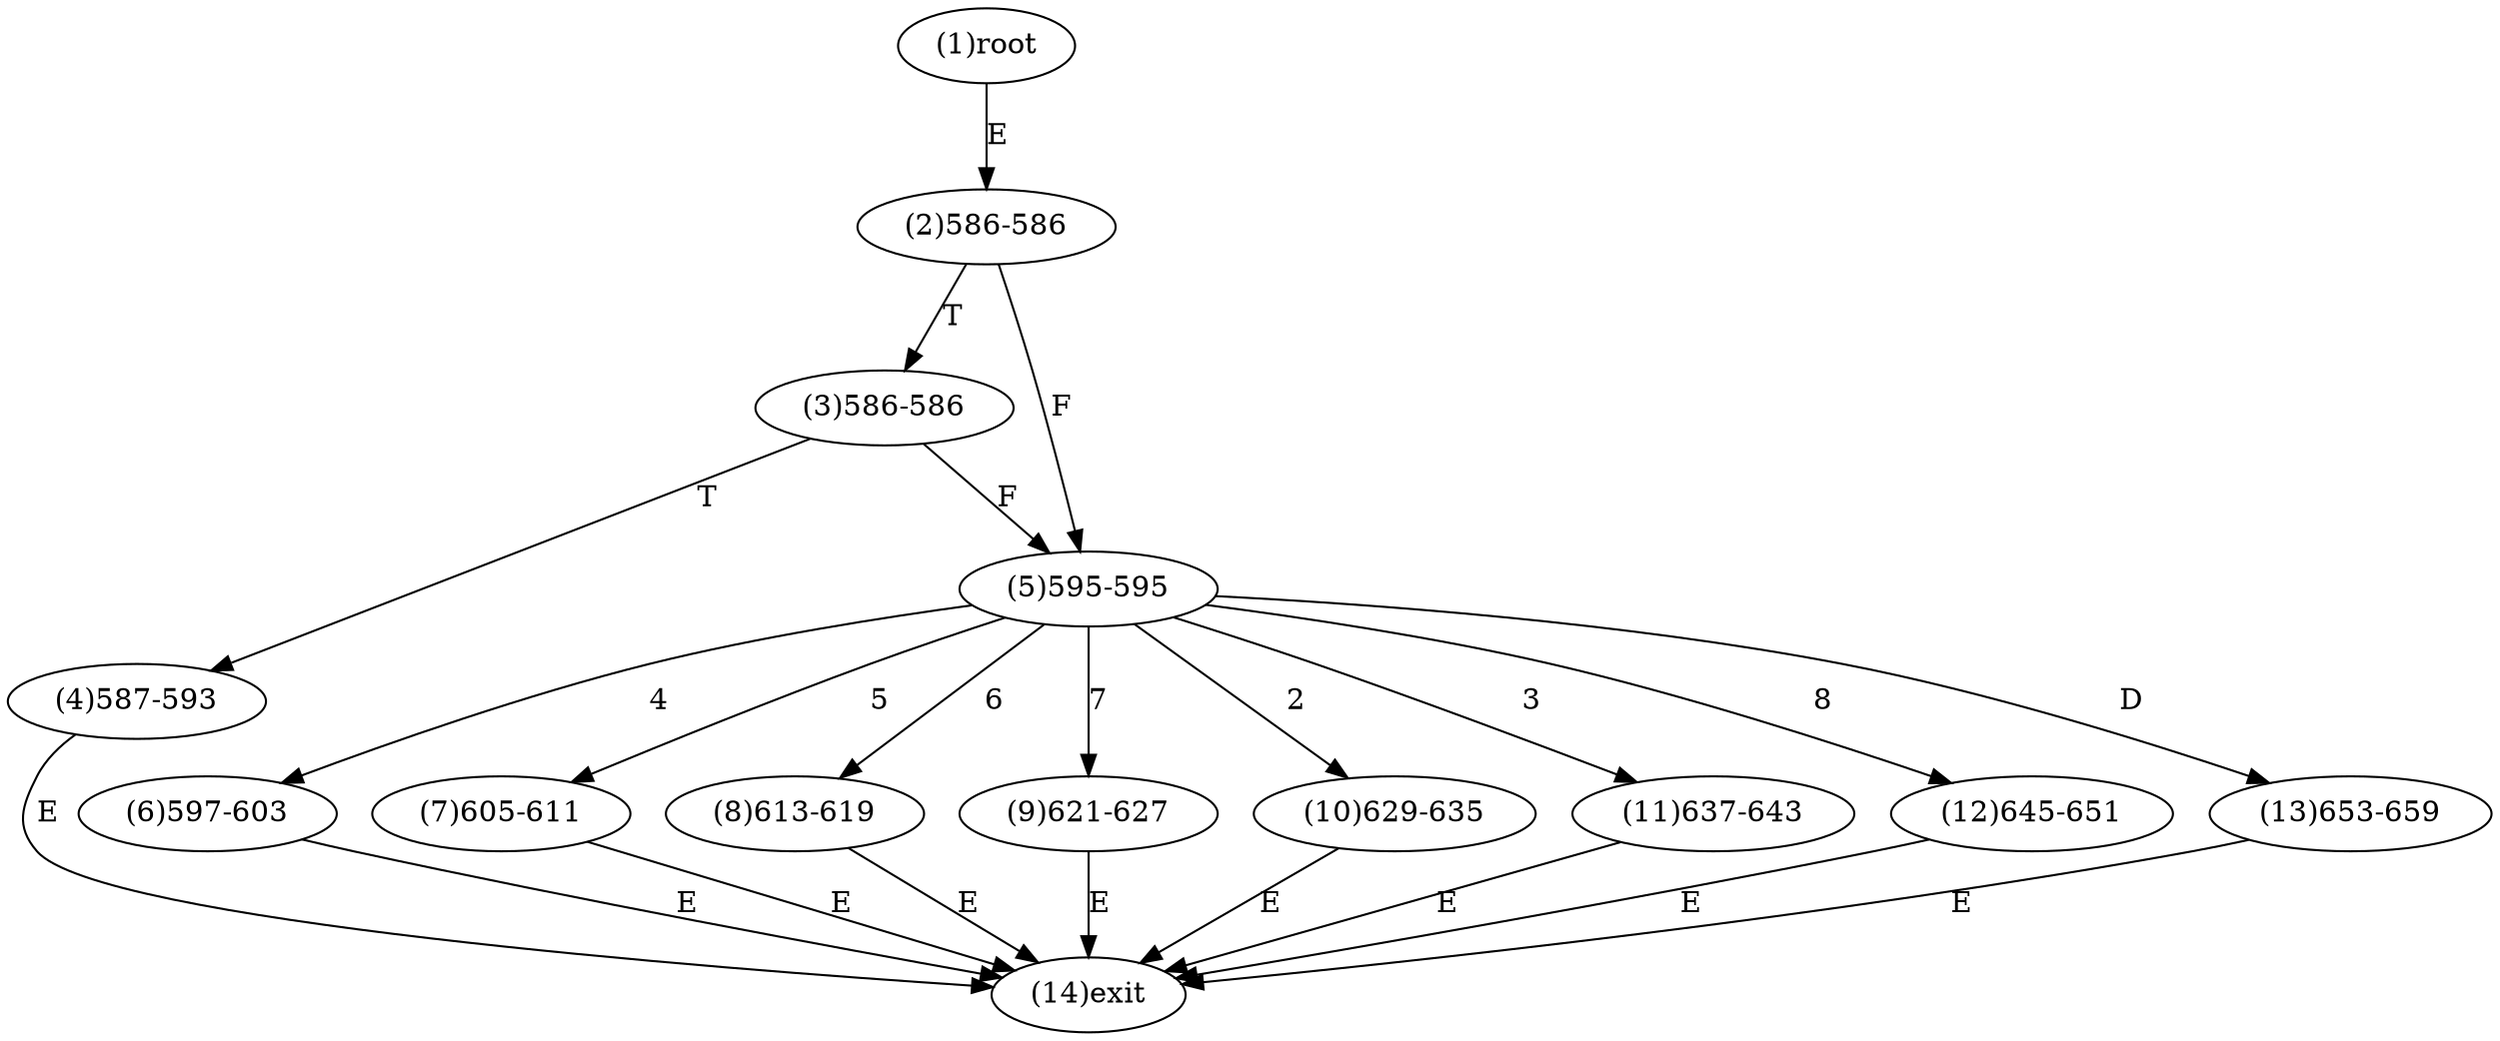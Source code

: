 digraph "" { 
1[ label="(1)root"];
2[ label="(2)586-586"];
3[ label="(3)586-586"];
4[ label="(4)587-593"];
5[ label="(5)595-595"];
6[ label="(6)597-603"];
7[ label="(7)605-611"];
8[ label="(8)613-619"];
9[ label="(9)621-627"];
10[ label="(10)629-635"];
11[ label="(11)637-643"];
12[ label="(12)645-651"];
13[ label="(13)653-659"];
14[ label="(14)exit"];
1->2[ label="E"];
2->5[ label="F"];
2->3[ label="T"];
3->5[ label="F"];
3->4[ label="T"];
4->14[ label="E"];
5->10[ label="2"];
5->11[ label="3"];
5->6[ label="4"];
5->7[ label="5"];
5->8[ label="6"];
5->9[ label="7"];
5->12[ label="8"];
5->13[ label="D"];
6->14[ label="E"];
7->14[ label="E"];
8->14[ label="E"];
9->14[ label="E"];
10->14[ label="E"];
11->14[ label="E"];
12->14[ label="E"];
13->14[ label="E"];
}